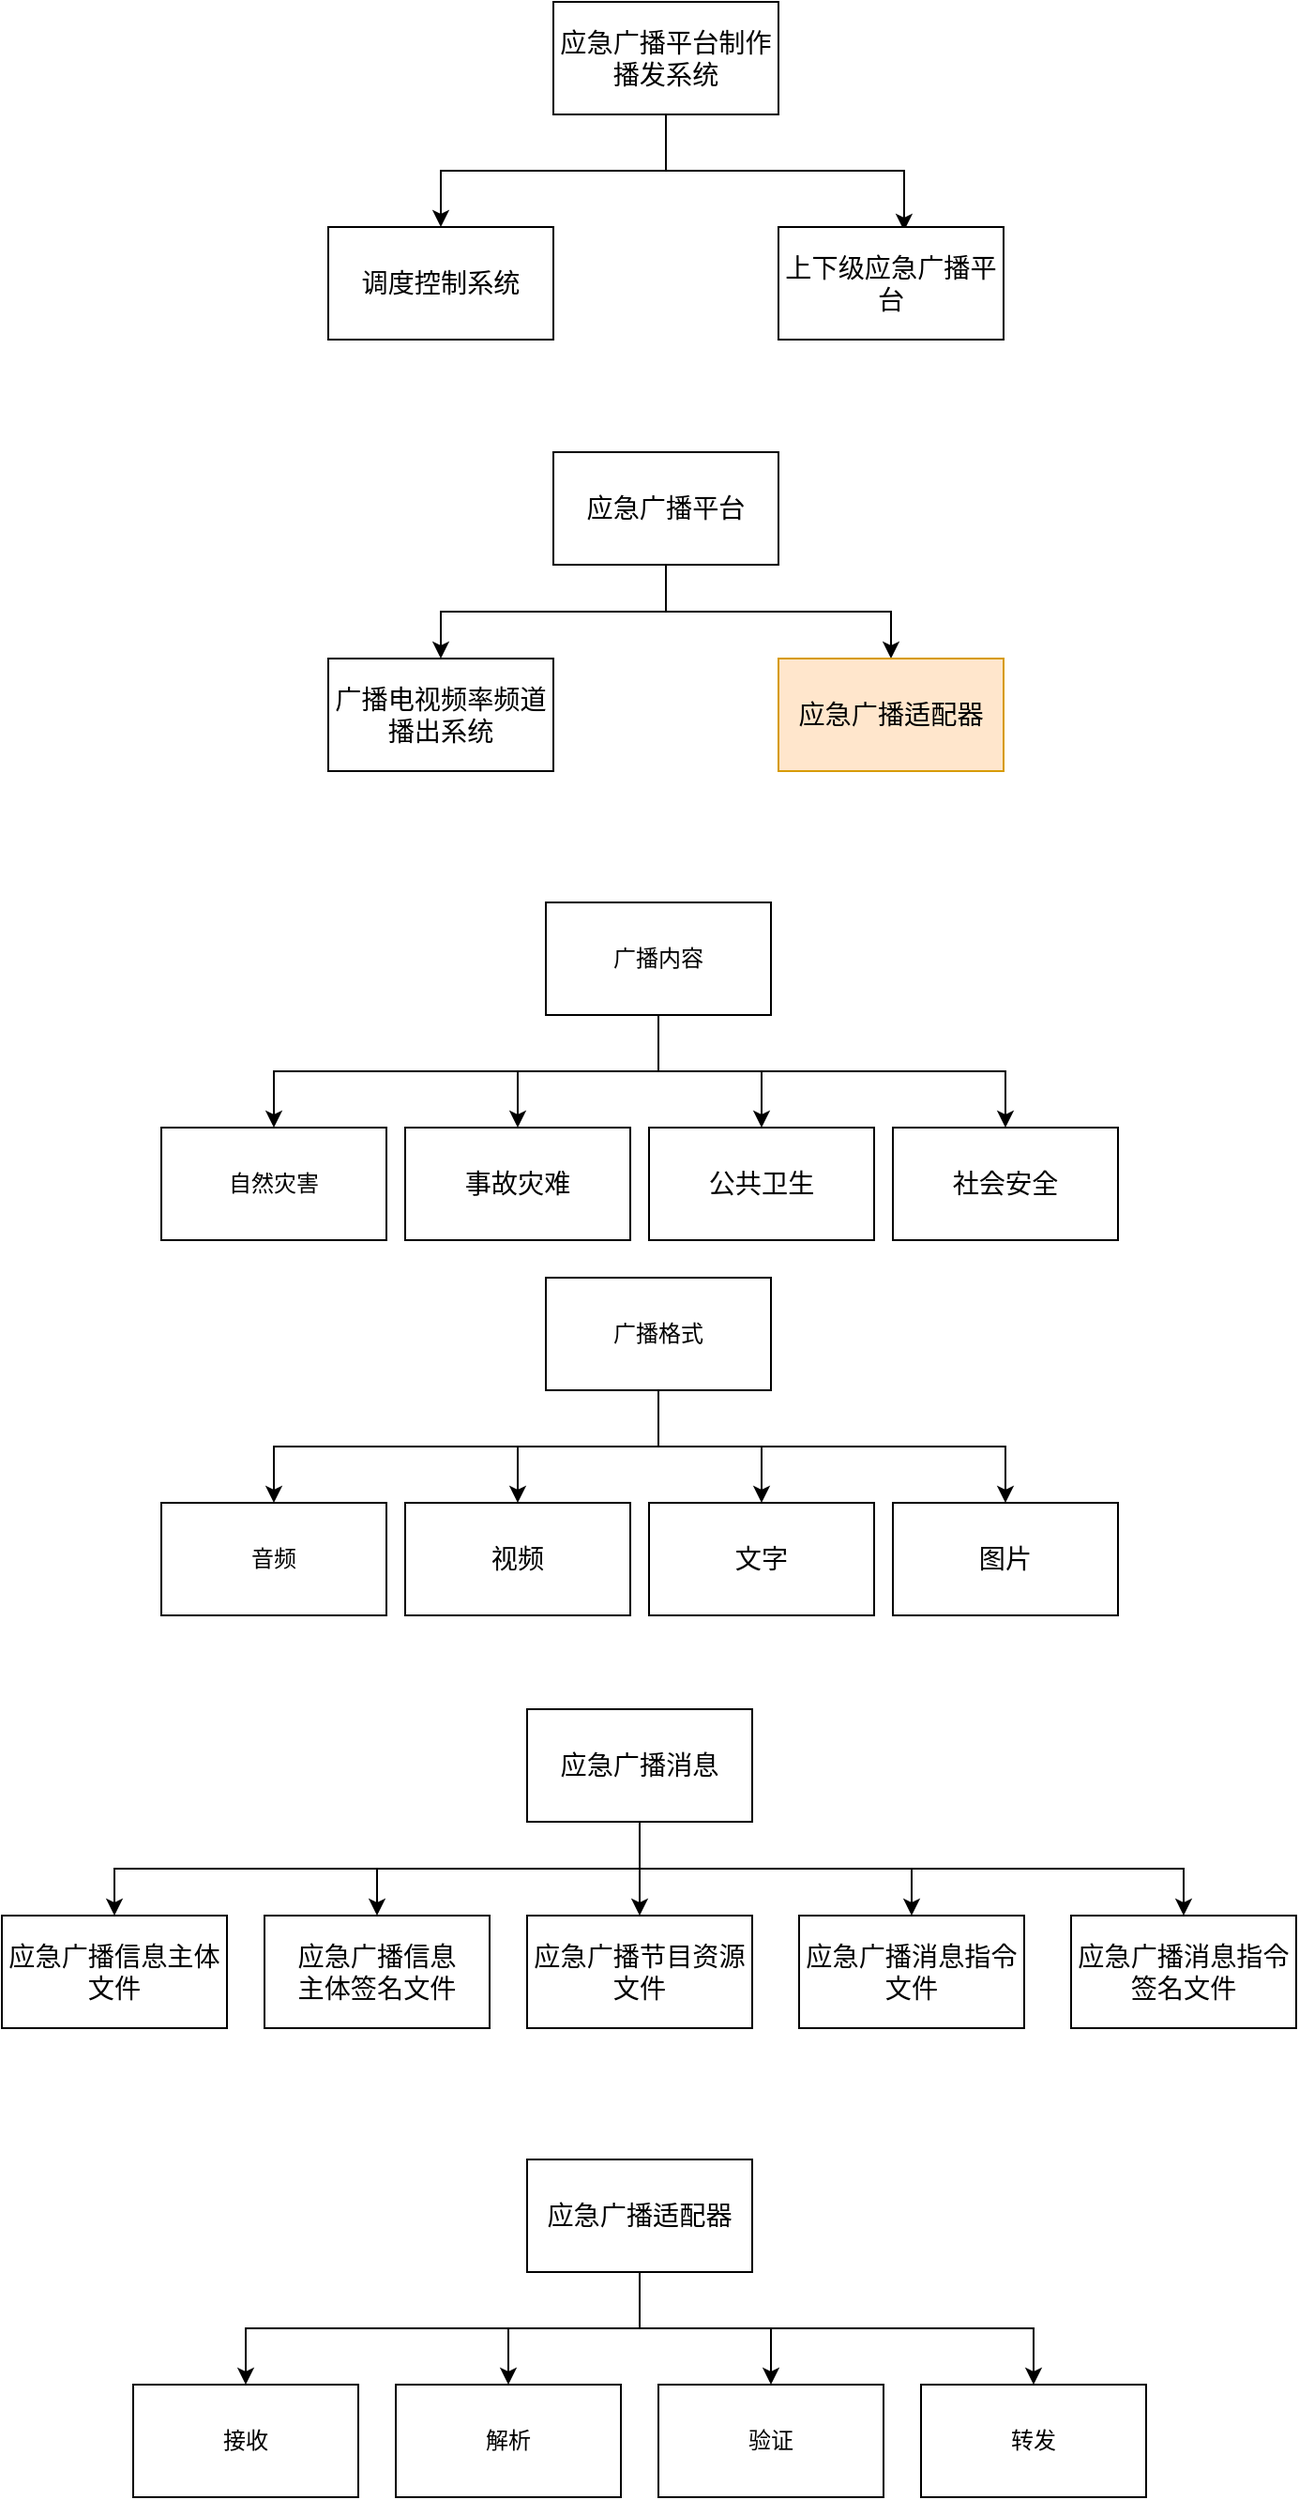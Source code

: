 <mxfile version="16.2.6" type="github">
  <diagram id="2nPovjhIuk3LcjY5GIDf" name="Page-1">
    <mxGraphModel dx="1422" dy="882" grid="1" gridSize="10" guides="1" tooltips="1" connect="1" arrows="1" fold="1" page="1" pageScale="1" pageWidth="827" pageHeight="1169" math="0" shadow="0">
      <root>
        <mxCell id="0" />
        <mxCell id="1" parent="0" />
        <mxCell id="cKkV5t8OmHSfCwwFpSGk-3" style="edgeStyle=orthogonalEdgeStyle;rounded=0;orthogonalLoop=1;jettySize=auto;html=1;exitX=0.5;exitY=1;exitDx=0;exitDy=0;" edge="1" parent="1" source="cKkV5t8OmHSfCwwFpSGk-1" target="cKkV5t8OmHSfCwwFpSGk-2">
          <mxGeometry relative="1" as="geometry" />
        </mxCell>
        <mxCell id="cKkV5t8OmHSfCwwFpSGk-5" style="edgeStyle=orthogonalEdgeStyle;rounded=0;orthogonalLoop=1;jettySize=auto;html=1;exitX=0.5;exitY=1;exitDx=0;exitDy=0;entryX=0.558;entryY=0.033;entryDx=0;entryDy=0;entryPerimeter=0;" edge="1" parent="1" source="cKkV5t8OmHSfCwwFpSGk-1" target="cKkV5t8OmHSfCwwFpSGk-4">
          <mxGeometry relative="1" as="geometry" />
        </mxCell>
        <mxCell id="cKkV5t8OmHSfCwwFpSGk-1" value="&lt;div&gt;&lt;span style=&quot;font-size: 10.56pt&quot;&gt;应急广播平台制作播发系统&lt;/span&gt;&lt;/div&gt;" style="rounded=0;whiteSpace=wrap;html=1;" vertex="1" parent="1">
          <mxGeometry x="354" y="30" width="120" height="60" as="geometry" />
        </mxCell>
        <mxCell id="cKkV5t8OmHSfCwwFpSGk-2" value="&lt;div&gt;&lt;span style=&quot;font-size: 10.56pt&quot;&gt;调度控制系统&lt;/span&gt;&lt;/div&gt;" style="rounded=0;whiteSpace=wrap;html=1;" vertex="1" parent="1">
          <mxGeometry x="234" y="150" width="120" height="60" as="geometry" />
        </mxCell>
        <mxCell id="cKkV5t8OmHSfCwwFpSGk-4" value="&lt;div&gt;&lt;span style=&quot;font-size: 10.56pt&quot;&gt;上下级应急广播平台&lt;/span&gt;&lt;/div&gt;" style="rounded=0;whiteSpace=wrap;html=1;" vertex="1" parent="1">
          <mxGeometry x="474" y="150" width="120" height="60" as="geometry" />
        </mxCell>
        <mxCell id="cKkV5t8OmHSfCwwFpSGk-8" style="edgeStyle=orthogonalEdgeStyle;rounded=0;orthogonalLoop=1;jettySize=auto;html=1;exitX=0.5;exitY=1;exitDx=0;exitDy=0;entryX=0.5;entryY=0;entryDx=0;entryDy=0;" edge="1" parent="1" source="cKkV5t8OmHSfCwwFpSGk-6" target="cKkV5t8OmHSfCwwFpSGk-7">
          <mxGeometry relative="1" as="geometry" />
        </mxCell>
        <mxCell id="cKkV5t8OmHSfCwwFpSGk-10" style="edgeStyle=orthogonalEdgeStyle;rounded=0;orthogonalLoop=1;jettySize=auto;html=1;exitX=0.5;exitY=1;exitDx=0;exitDy=0;" edge="1" parent="1" source="cKkV5t8OmHSfCwwFpSGk-6" target="cKkV5t8OmHSfCwwFpSGk-9">
          <mxGeometry relative="1" as="geometry" />
        </mxCell>
        <mxCell id="cKkV5t8OmHSfCwwFpSGk-6" value="&lt;div&gt;&lt;span style=&quot;font-size: 10.56pt&quot;&gt;应&lt;/span&gt;&lt;span style=&quot;font-size: 10.56pt&quot;&gt;急广播平台&lt;/span&gt;&lt;/div&gt;" style="rounded=0;whiteSpace=wrap;html=1;" vertex="1" parent="1">
          <mxGeometry x="354" y="270" width="120" height="60" as="geometry" />
        </mxCell>
        <mxCell id="cKkV5t8OmHSfCwwFpSGk-7" value="&lt;div&gt;&lt;span style=&quot;font-size: 10.56pt&quot;&gt;广播电视频率频道播出系统&lt;/span&gt;&lt;/div&gt;" style="rounded=0;whiteSpace=wrap;html=1;" vertex="1" parent="1">
          <mxGeometry x="234" y="380" width="120" height="60" as="geometry" />
        </mxCell>
        <mxCell id="cKkV5t8OmHSfCwwFpSGk-9" value="&lt;div&gt;&lt;span style=&quot;font-size: 10.56pt&quot;&gt;应急广播适配器&lt;/span&gt;&lt;/div&gt;" style="rounded=0;whiteSpace=wrap;html=1;fillColor=#ffe6cc;strokeColor=#d79b00;" vertex="1" parent="1">
          <mxGeometry x="474" y="380" width="120" height="60" as="geometry" />
        </mxCell>
        <mxCell id="cKkV5t8OmHSfCwwFpSGk-11" value="自然灾害" style="rounded=0;whiteSpace=wrap;html=1;" vertex="1" parent="1">
          <mxGeometry x="145" y="630" width="120" height="60" as="geometry" />
        </mxCell>
        <mxCell id="cKkV5t8OmHSfCwwFpSGk-12" value="&lt;div&gt;&lt;span style=&quot;font-size: 10.56pt&quot;&gt;事故灾难&lt;/span&gt;&lt;/div&gt;" style="rounded=0;whiteSpace=wrap;html=1;" vertex="1" parent="1">
          <mxGeometry x="275" y="630" width="120" height="60" as="geometry" />
        </mxCell>
        <mxCell id="cKkV5t8OmHSfCwwFpSGk-13" value="&lt;div&gt;&lt;span style=&quot;font-size: 10.56pt&quot;&gt;公共卫生&lt;/span&gt;&lt;/div&gt;" style="rounded=0;whiteSpace=wrap;html=1;" vertex="1" parent="1">
          <mxGeometry x="405" y="630" width="120" height="60" as="geometry" />
        </mxCell>
        <mxCell id="cKkV5t8OmHSfCwwFpSGk-14" value="&lt;div&gt;&lt;span style=&quot;font-size: 10.56pt&quot;&gt;社会安全&lt;/span&gt;&lt;/div&gt;" style="rounded=0;whiteSpace=wrap;html=1;" vertex="1" parent="1">
          <mxGeometry x="535" y="630" width="120" height="60" as="geometry" />
        </mxCell>
        <mxCell id="cKkV5t8OmHSfCwwFpSGk-16" style="edgeStyle=orthogonalEdgeStyle;rounded=0;orthogonalLoop=1;jettySize=auto;html=1;exitX=0.5;exitY=1;exitDx=0;exitDy=0;" edge="1" parent="1" source="cKkV5t8OmHSfCwwFpSGk-15" target="cKkV5t8OmHSfCwwFpSGk-11">
          <mxGeometry relative="1" as="geometry" />
        </mxCell>
        <mxCell id="cKkV5t8OmHSfCwwFpSGk-17" style="edgeStyle=orthogonalEdgeStyle;rounded=0;orthogonalLoop=1;jettySize=auto;html=1;exitX=0.5;exitY=1;exitDx=0;exitDy=0;" edge="1" parent="1" source="cKkV5t8OmHSfCwwFpSGk-15" target="cKkV5t8OmHSfCwwFpSGk-12">
          <mxGeometry relative="1" as="geometry" />
        </mxCell>
        <mxCell id="cKkV5t8OmHSfCwwFpSGk-18" style="edgeStyle=orthogonalEdgeStyle;rounded=0;orthogonalLoop=1;jettySize=auto;html=1;exitX=0.5;exitY=1;exitDx=0;exitDy=0;entryX=0.5;entryY=0;entryDx=0;entryDy=0;" edge="1" parent="1" source="cKkV5t8OmHSfCwwFpSGk-15" target="cKkV5t8OmHSfCwwFpSGk-13">
          <mxGeometry relative="1" as="geometry" />
        </mxCell>
        <mxCell id="cKkV5t8OmHSfCwwFpSGk-19" style="edgeStyle=orthogonalEdgeStyle;rounded=0;orthogonalLoop=1;jettySize=auto;html=1;exitX=0.5;exitY=1;exitDx=0;exitDy=0;" edge="1" parent="1" source="cKkV5t8OmHSfCwwFpSGk-15" target="cKkV5t8OmHSfCwwFpSGk-14">
          <mxGeometry relative="1" as="geometry" />
        </mxCell>
        <mxCell id="cKkV5t8OmHSfCwwFpSGk-15" value="广播内容" style="rounded=0;whiteSpace=wrap;html=1;" vertex="1" parent="1">
          <mxGeometry x="350" y="510" width="120" height="60" as="geometry" />
        </mxCell>
        <mxCell id="cKkV5t8OmHSfCwwFpSGk-20" value="音频" style="rounded=0;whiteSpace=wrap;html=1;" vertex="1" parent="1">
          <mxGeometry x="145" y="830" width="120" height="60" as="geometry" />
        </mxCell>
        <mxCell id="cKkV5t8OmHSfCwwFpSGk-21" value="&lt;div&gt;&lt;span style=&quot;font-size: 10.56pt&quot;&gt;视频&lt;/span&gt;&lt;/div&gt;" style="rounded=0;whiteSpace=wrap;html=1;" vertex="1" parent="1">
          <mxGeometry x="275" y="830" width="120" height="60" as="geometry" />
        </mxCell>
        <mxCell id="cKkV5t8OmHSfCwwFpSGk-22" value="&lt;div&gt;&lt;span style=&quot;font-size: 10.56pt&quot;&gt;文字&lt;/span&gt;&lt;/div&gt;" style="rounded=0;whiteSpace=wrap;html=1;" vertex="1" parent="1">
          <mxGeometry x="405" y="830" width="120" height="60" as="geometry" />
        </mxCell>
        <mxCell id="cKkV5t8OmHSfCwwFpSGk-23" value="&lt;div&gt;&lt;span style=&quot;font-size: 10.56pt&quot;&gt;图片&lt;/span&gt;&lt;/div&gt;" style="rounded=0;whiteSpace=wrap;html=1;" vertex="1" parent="1">
          <mxGeometry x="535" y="830" width="120" height="60" as="geometry" />
        </mxCell>
        <mxCell id="cKkV5t8OmHSfCwwFpSGk-24" style="edgeStyle=orthogonalEdgeStyle;rounded=0;orthogonalLoop=1;jettySize=auto;html=1;exitX=0.5;exitY=1;exitDx=0;exitDy=0;" edge="1" parent="1" source="cKkV5t8OmHSfCwwFpSGk-28" target="cKkV5t8OmHSfCwwFpSGk-20">
          <mxGeometry relative="1" as="geometry" />
        </mxCell>
        <mxCell id="cKkV5t8OmHSfCwwFpSGk-25" style="edgeStyle=orthogonalEdgeStyle;rounded=0;orthogonalLoop=1;jettySize=auto;html=1;exitX=0.5;exitY=1;exitDx=0;exitDy=0;" edge="1" parent="1" source="cKkV5t8OmHSfCwwFpSGk-28" target="cKkV5t8OmHSfCwwFpSGk-21">
          <mxGeometry relative="1" as="geometry" />
        </mxCell>
        <mxCell id="cKkV5t8OmHSfCwwFpSGk-26" style="edgeStyle=orthogonalEdgeStyle;rounded=0;orthogonalLoop=1;jettySize=auto;html=1;exitX=0.5;exitY=1;exitDx=0;exitDy=0;entryX=0.5;entryY=0;entryDx=0;entryDy=0;" edge="1" parent="1" source="cKkV5t8OmHSfCwwFpSGk-28" target="cKkV5t8OmHSfCwwFpSGk-22">
          <mxGeometry relative="1" as="geometry" />
        </mxCell>
        <mxCell id="cKkV5t8OmHSfCwwFpSGk-27" style="edgeStyle=orthogonalEdgeStyle;rounded=0;orthogonalLoop=1;jettySize=auto;html=1;exitX=0.5;exitY=1;exitDx=0;exitDy=0;" edge="1" parent="1" source="cKkV5t8OmHSfCwwFpSGk-28" target="cKkV5t8OmHSfCwwFpSGk-23">
          <mxGeometry relative="1" as="geometry" />
        </mxCell>
        <mxCell id="cKkV5t8OmHSfCwwFpSGk-28" value="广播格式" style="rounded=0;whiteSpace=wrap;html=1;" vertex="1" parent="1">
          <mxGeometry x="350" y="710" width="120" height="60" as="geometry" />
        </mxCell>
        <mxCell id="cKkV5t8OmHSfCwwFpSGk-35" style="edgeStyle=orthogonalEdgeStyle;rounded=0;orthogonalLoop=1;jettySize=auto;html=1;exitX=0.5;exitY=1;exitDx=0;exitDy=0;" edge="1" parent="1" source="cKkV5t8OmHSfCwwFpSGk-29" target="cKkV5t8OmHSfCwwFpSGk-30">
          <mxGeometry relative="1" as="geometry" />
        </mxCell>
        <mxCell id="cKkV5t8OmHSfCwwFpSGk-36" style="edgeStyle=orthogonalEdgeStyle;rounded=0;orthogonalLoop=1;jettySize=auto;html=1;exitX=0.5;exitY=1;exitDx=0;exitDy=0;" edge="1" parent="1" source="cKkV5t8OmHSfCwwFpSGk-29" target="cKkV5t8OmHSfCwwFpSGk-31">
          <mxGeometry relative="1" as="geometry" />
        </mxCell>
        <mxCell id="cKkV5t8OmHSfCwwFpSGk-37" style="edgeStyle=orthogonalEdgeStyle;rounded=0;orthogonalLoop=1;jettySize=auto;html=1;exitX=0.5;exitY=1;exitDx=0;exitDy=0;" edge="1" parent="1" source="cKkV5t8OmHSfCwwFpSGk-29" target="cKkV5t8OmHSfCwwFpSGk-32">
          <mxGeometry relative="1" as="geometry" />
        </mxCell>
        <mxCell id="cKkV5t8OmHSfCwwFpSGk-38" style="edgeStyle=orthogonalEdgeStyle;rounded=0;orthogonalLoop=1;jettySize=auto;html=1;exitX=0.5;exitY=1;exitDx=0;exitDy=0;" edge="1" parent="1" source="cKkV5t8OmHSfCwwFpSGk-29" target="cKkV5t8OmHSfCwwFpSGk-33">
          <mxGeometry relative="1" as="geometry" />
        </mxCell>
        <mxCell id="cKkV5t8OmHSfCwwFpSGk-39" style="edgeStyle=orthogonalEdgeStyle;rounded=0;orthogonalLoop=1;jettySize=auto;html=1;exitX=0.5;exitY=1;exitDx=0;exitDy=0;" edge="1" parent="1" source="cKkV5t8OmHSfCwwFpSGk-29" target="cKkV5t8OmHSfCwwFpSGk-34">
          <mxGeometry relative="1" as="geometry" />
        </mxCell>
        <mxCell id="cKkV5t8OmHSfCwwFpSGk-29" value="&lt;div&gt;&lt;span style=&quot;font-size: 10.56pt&quot;&gt;应急广播消息&lt;/span&gt;&lt;/div&gt;" style="rounded=0;whiteSpace=wrap;html=1;" vertex="1" parent="1">
          <mxGeometry x="340" y="940" width="120" height="60" as="geometry" />
        </mxCell>
        <mxCell id="cKkV5t8OmHSfCwwFpSGk-30" value="&lt;div&gt;&lt;span style=&quot;font-size: 10.56pt&quot;&gt;应急广播信息主体文件&lt;/span&gt;&lt;/div&gt;" style="rounded=0;whiteSpace=wrap;html=1;" vertex="1" parent="1">
          <mxGeometry x="60" y="1050" width="120" height="60" as="geometry" />
        </mxCell>
        <mxCell id="cKkV5t8OmHSfCwwFpSGk-31" value="&lt;div&gt;&lt;span style=&quot;font-size: 10.56pt&quot;&gt;应急广播信息&lt;br/&gt;&lt;/span&gt;&lt;/div&gt;&lt;div&gt;&lt;span style=&quot;font-size: 10.56pt&quot;&gt;主体签名文件&lt;/span&gt;&lt;/div&gt;" style="rounded=0;whiteSpace=wrap;html=1;" vertex="1" parent="1">
          <mxGeometry x="200" y="1050" width="120" height="60" as="geometry" />
        </mxCell>
        <mxCell id="cKkV5t8OmHSfCwwFpSGk-32" value="&lt;div&gt;&lt;span style=&quot;font-size: 10.56pt&quot;&gt;应急广播节目资源文件&lt;/span&gt;&lt;/div&gt;" style="rounded=0;whiteSpace=wrap;html=1;" vertex="1" parent="1">
          <mxGeometry x="340" y="1050" width="120" height="60" as="geometry" />
        </mxCell>
        <mxCell id="cKkV5t8OmHSfCwwFpSGk-33" value="&lt;div&gt;&lt;span style=&quot;font-size: 10.56pt&quot;&gt;应急广播消息指令文件&lt;/span&gt;&lt;/div&gt;" style="rounded=0;whiteSpace=wrap;html=1;" vertex="1" parent="1">
          <mxGeometry x="485" y="1050" width="120" height="60" as="geometry" />
        </mxCell>
        <mxCell id="cKkV5t8OmHSfCwwFpSGk-34" value="&lt;div&gt;&lt;span style=&quot;font-size: 10.56pt&quot;&gt;应急广播消息指令签名文件&lt;/span&gt;&lt;/div&gt;" style="rounded=0;whiteSpace=wrap;html=1;" vertex="1" parent="1">
          <mxGeometry x="630" y="1050" width="120" height="60" as="geometry" />
        </mxCell>
        <mxCell id="cKkV5t8OmHSfCwwFpSGk-45" style="edgeStyle=orthogonalEdgeStyle;rounded=0;orthogonalLoop=1;jettySize=auto;html=1;exitX=0.5;exitY=1;exitDx=0;exitDy=0;" edge="1" parent="1" source="cKkV5t8OmHSfCwwFpSGk-40" target="cKkV5t8OmHSfCwwFpSGk-41">
          <mxGeometry relative="1" as="geometry" />
        </mxCell>
        <mxCell id="cKkV5t8OmHSfCwwFpSGk-47" style="edgeStyle=orthogonalEdgeStyle;rounded=0;orthogonalLoop=1;jettySize=auto;html=1;exitX=0.5;exitY=1;exitDx=0;exitDy=0;" edge="1" parent="1" source="cKkV5t8OmHSfCwwFpSGk-40" target="cKkV5t8OmHSfCwwFpSGk-42">
          <mxGeometry relative="1" as="geometry" />
        </mxCell>
        <mxCell id="cKkV5t8OmHSfCwwFpSGk-48" style="edgeStyle=orthogonalEdgeStyle;rounded=0;orthogonalLoop=1;jettySize=auto;html=1;exitX=0.5;exitY=1;exitDx=0;exitDy=0;" edge="1" parent="1" source="cKkV5t8OmHSfCwwFpSGk-40" target="cKkV5t8OmHSfCwwFpSGk-43">
          <mxGeometry relative="1" as="geometry" />
        </mxCell>
        <mxCell id="cKkV5t8OmHSfCwwFpSGk-49" style="edgeStyle=orthogonalEdgeStyle;rounded=0;orthogonalLoop=1;jettySize=auto;html=1;exitX=0.5;exitY=1;exitDx=0;exitDy=0;" edge="1" parent="1" source="cKkV5t8OmHSfCwwFpSGk-40" target="cKkV5t8OmHSfCwwFpSGk-44">
          <mxGeometry relative="1" as="geometry" />
        </mxCell>
        <mxCell id="cKkV5t8OmHSfCwwFpSGk-40" value="&lt;div&gt;&lt;span style=&quot;font-size: 10.56pt&quot;&gt;应急广播适配器&lt;/span&gt;&lt;/div&gt;" style="rounded=0;whiteSpace=wrap;html=1;" vertex="1" parent="1">
          <mxGeometry x="340" y="1180" width="120" height="60" as="geometry" />
        </mxCell>
        <mxCell id="cKkV5t8OmHSfCwwFpSGk-41" value="接收" style="rounded=0;whiteSpace=wrap;html=1;" vertex="1" parent="1">
          <mxGeometry x="130" y="1300" width="120" height="60" as="geometry" />
        </mxCell>
        <mxCell id="cKkV5t8OmHSfCwwFpSGk-42" value="解析" style="rounded=0;whiteSpace=wrap;html=1;" vertex="1" parent="1">
          <mxGeometry x="270" y="1300" width="120" height="60" as="geometry" />
        </mxCell>
        <mxCell id="cKkV5t8OmHSfCwwFpSGk-43" value="验证" style="rounded=0;whiteSpace=wrap;html=1;" vertex="1" parent="1">
          <mxGeometry x="410" y="1300" width="120" height="60" as="geometry" />
        </mxCell>
        <mxCell id="cKkV5t8OmHSfCwwFpSGk-44" value="转发" style="rounded=0;whiteSpace=wrap;html=1;" vertex="1" parent="1">
          <mxGeometry x="550" y="1300" width="120" height="60" as="geometry" />
        </mxCell>
      </root>
    </mxGraphModel>
  </diagram>
</mxfile>
